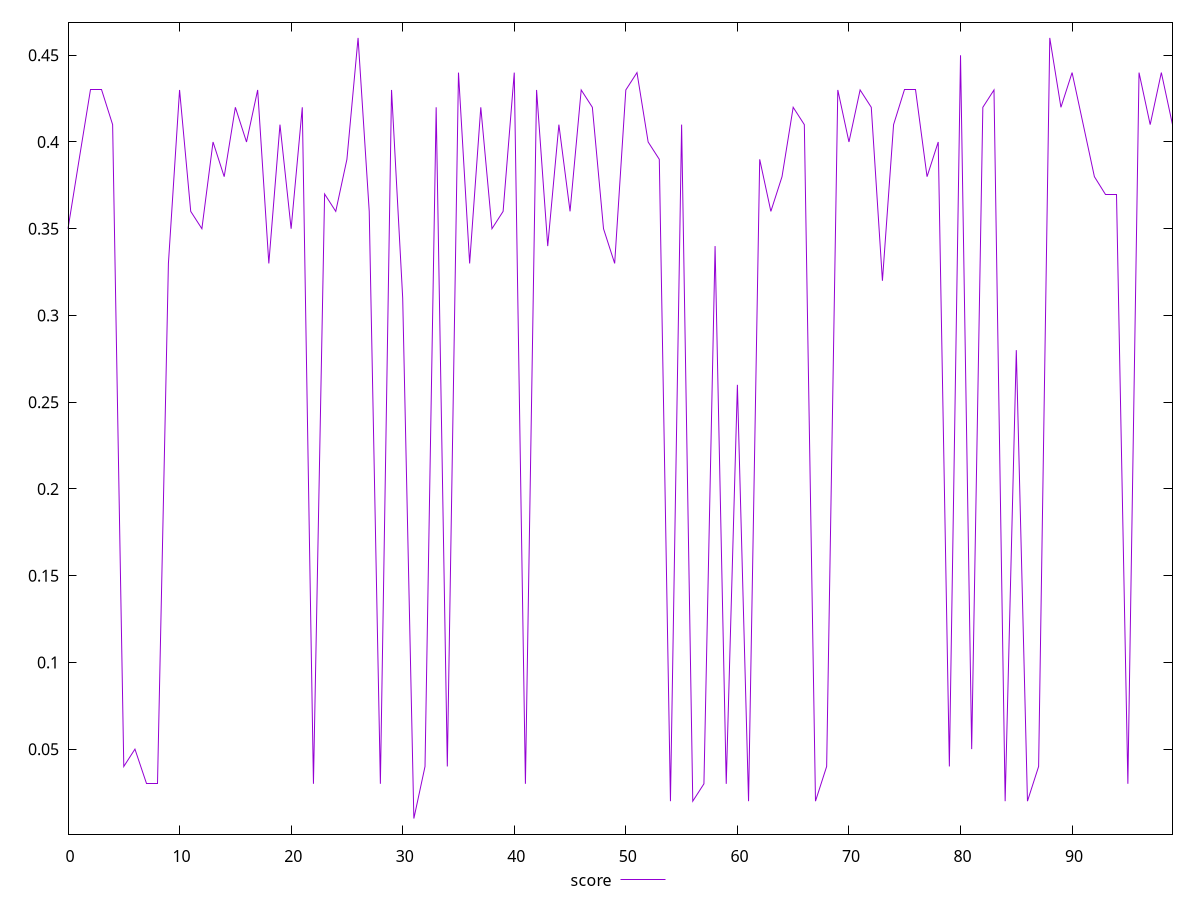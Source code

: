 reset

$score <<EOF
0 0.35
1 0.39
2 0.43
3 0.43
4 0.41
5 0.04
6 0.05
7 0.03
8 0.03
9 0.33
10 0.43
11 0.36
12 0.35
13 0.4
14 0.38
15 0.42
16 0.4
17 0.43
18 0.33
19 0.41
20 0.35
21 0.42
22 0.03
23 0.37
24 0.36
25 0.39
26 0.46
27 0.36
28 0.03
29 0.43
30 0.31
31 0.01
32 0.04
33 0.42
34 0.04
35 0.44
36 0.33
37 0.42
38 0.35
39 0.36
40 0.44
41 0.03
42 0.43
43 0.34
44 0.41
45 0.36
46 0.43
47 0.42
48 0.35
49 0.33
50 0.43
51 0.44
52 0.4
53 0.39
54 0.02
55 0.41
56 0.02
57 0.03
58 0.34
59 0.03
60 0.26
61 0.02
62 0.39
63 0.36
64 0.38
65 0.42
66 0.41
67 0.02
68 0.04
69 0.43
70 0.4
71 0.43
72 0.42
73 0.32
74 0.41
75 0.43
76 0.43
77 0.38
78 0.4
79 0.04
80 0.45
81 0.05
82 0.42
83 0.43
84 0.02
85 0.28
86 0.02
87 0.04
88 0.46
89 0.42
90 0.44
91 0.41
92 0.38
93 0.37
94 0.37
95 0.03
96 0.44
97 0.41
98 0.44
99 0.41
EOF

set key outside below
set xrange [0:99]
set yrange [0.0009999999999999992:0.46900000000000003]
set trange [0.0009999999999999992:0.46900000000000003]
set terminal svg size 640, 500 enhanced background rgb 'white'
set output "report_00013_2021-02-09T12-04-24.940Z/first-cpu-idle/samples/pages/score/values.svg"

plot $score title "score" with line

reset
